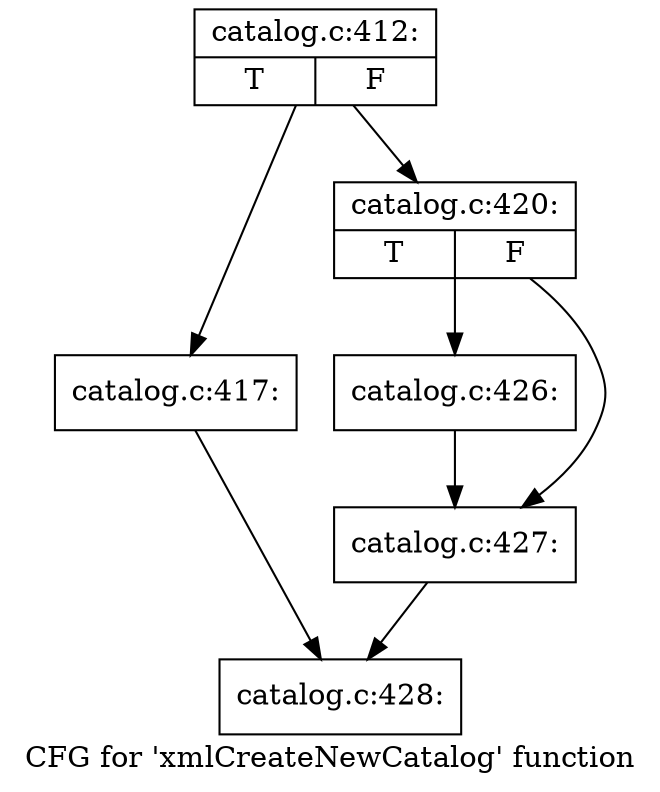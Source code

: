 digraph "CFG for 'xmlCreateNewCatalog' function" {
	label="CFG for 'xmlCreateNewCatalog' function";

	Node0x397e1f0 [shape=record,label="{catalog.c:412:|{<s0>T|<s1>F}}"];
	Node0x397e1f0 -> Node0x39920a0;
	Node0x397e1f0 -> Node0x39930a0;
	Node0x39920a0 [shape=record,label="{catalog.c:417:}"];
	Node0x39920a0 -> Node0x397d930;
	Node0x39930a0 [shape=record,label="{catalog.c:420:|{<s0>T|<s1>F}}"];
	Node0x39930a0 -> Node0x399c0e0;
	Node0x39930a0 -> Node0x399c130;
	Node0x399c0e0 [shape=record,label="{catalog.c:426:}"];
	Node0x399c0e0 -> Node0x399c130;
	Node0x399c130 [shape=record,label="{catalog.c:427:}"];
	Node0x399c130 -> Node0x397d930;
	Node0x397d930 [shape=record,label="{catalog.c:428:}"];
}
